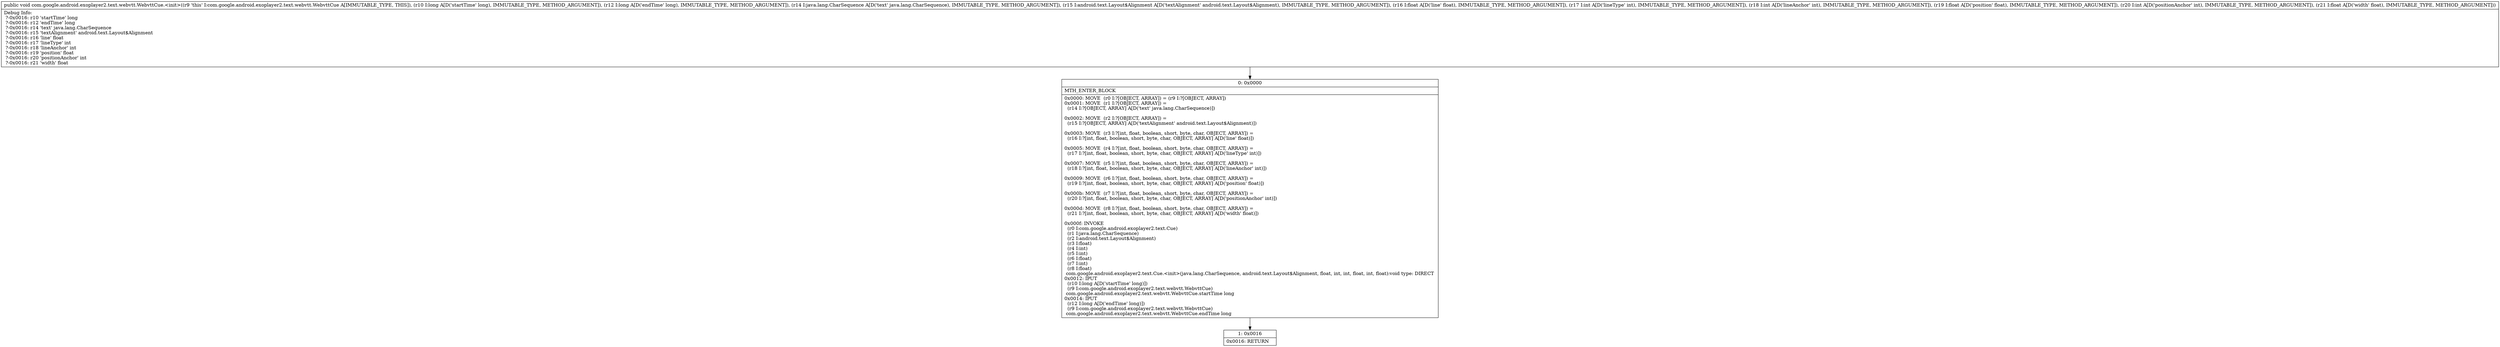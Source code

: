 digraph "CFG forcom.google.android.exoplayer2.text.webvtt.WebvttCue.\<init\>(JJLjava\/lang\/CharSequence;Landroid\/text\/Layout$Alignment;FIIFIF)V" {
Node_0 [shape=record,label="{0\:\ 0x0000|MTH_ENTER_BLOCK\l|0x0000: MOVE  (r0 I:?[OBJECT, ARRAY]) = (r9 I:?[OBJECT, ARRAY]) \l0x0001: MOVE  (r1 I:?[OBJECT, ARRAY]) = \l  (r14 I:?[OBJECT, ARRAY] A[D('text' java.lang.CharSequence)])\l \l0x0002: MOVE  (r2 I:?[OBJECT, ARRAY]) = \l  (r15 I:?[OBJECT, ARRAY] A[D('textAlignment' android.text.Layout$Alignment)])\l \l0x0003: MOVE  (r3 I:?[int, float, boolean, short, byte, char, OBJECT, ARRAY]) = \l  (r16 I:?[int, float, boolean, short, byte, char, OBJECT, ARRAY] A[D('line' float)])\l \l0x0005: MOVE  (r4 I:?[int, float, boolean, short, byte, char, OBJECT, ARRAY]) = \l  (r17 I:?[int, float, boolean, short, byte, char, OBJECT, ARRAY] A[D('lineType' int)])\l \l0x0007: MOVE  (r5 I:?[int, float, boolean, short, byte, char, OBJECT, ARRAY]) = \l  (r18 I:?[int, float, boolean, short, byte, char, OBJECT, ARRAY] A[D('lineAnchor' int)])\l \l0x0009: MOVE  (r6 I:?[int, float, boolean, short, byte, char, OBJECT, ARRAY]) = \l  (r19 I:?[int, float, boolean, short, byte, char, OBJECT, ARRAY] A[D('position' float)])\l \l0x000b: MOVE  (r7 I:?[int, float, boolean, short, byte, char, OBJECT, ARRAY]) = \l  (r20 I:?[int, float, boolean, short, byte, char, OBJECT, ARRAY] A[D('positionAnchor' int)])\l \l0x000d: MOVE  (r8 I:?[int, float, boolean, short, byte, char, OBJECT, ARRAY]) = \l  (r21 I:?[int, float, boolean, short, byte, char, OBJECT, ARRAY] A[D('width' float)])\l \l0x000f: INVOKE  \l  (r0 I:com.google.android.exoplayer2.text.Cue)\l  (r1 I:java.lang.CharSequence)\l  (r2 I:android.text.Layout$Alignment)\l  (r3 I:float)\l  (r4 I:int)\l  (r5 I:int)\l  (r6 I:float)\l  (r7 I:int)\l  (r8 I:float)\l com.google.android.exoplayer2.text.Cue.\<init\>(java.lang.CharSequence, android.text.Layout$Alignment, float, int, int, float, int, float):void type: DIRECT \l0x0012: IPUT  \l  (r10 I:long A[D('startTime' long)])\l  (r9 I:com.google.android.exoplayer2.text.webvtt.WebvttCue)\l com.google.android.exoplayer2.text.webvtt.WebvttCue.startTime long \l0x0014: IPUT  \l  (r12 I:long A[D('endTime' long)])\l  (r9 I:com.google.android.exoplayer2.text.webvtt.WebvttCue)\l com.google.android.exoplayer2.text.webvtt.WebvttCue.endTime long \l}"];
Node_1 [shape=record,label="{1\:\ 0x0016|0x0016: RETURN   \l}"];
MethodNode[shape=record,label="{public void com.google.android.exoplayer2.text.webvtt.WebvttCue.\<init\>((r9 'this' I:com.google.android.exoplayer2.text.webvtt.WebvttCue A[IMMUTABLE_TYPE, THIS]), (r10 I:long A[D('startTime' long), IMMUTABLE_TYPE, METHOD_ARGUMENT]), (r12 I:long A[D('endTime' long), IMMUTABLE_TYPE, METHOD_ARGUMENT]), (r14 I:java.lang.CharSequence A[D('text' java.lang.CharSequence), IMMUTABLE_TYPE, METHOD_ARGUMENT]), (r15 I:android.text.Layout$Alignment A[D('textAlignment' android.text.Layout$Alignment), IMMUTABLE_TYPE, METHOD_ARGUMENT]), (r16 I:float A[D('line' float), IMMUTABLE_TYPE, METHOD_ARGUMENT]), (r17 I:int A[D('lineType' int), IMMUTABLE_TYPE, METHOD_ARGUMENT]), (r18 I:int A[D('lineAnchor' int), IMMUTABLE_TYPE, METHOD_ARGUMENT]), (r19 I:float A[D('position' float), IMMUTABLE_TYPE, METHOD_ARGUMENT]), (r20 I:int A[D('positionAnchor' int), IMMUTABLE_TYPE, METHOD_ARGUMENT]), (r21 I:float A[D('width' float), IMMUTABLE_TYPE, METHOD_ARGUMENT]))  | Debug Info:\l  ?\-0x0016: r10 'startTime' long\l  ?\-0x0016: r12 'endTime' long\l  ?\-0x0016: r14 'text' java.lang.CharSequence\l  ?\-0x0016: r15 'textAlignment' android.text.Layout$Alignment\l  ?\-0x0016: r16 'line' float\l  ?\-0x0016: r17 'lineType' int\l  ?\-0x0016: r18 'lineAnchor' int\l  ?\-0x0016: r19 'position' float\l  ?\-0x0016: r20 'positionAnchor' int\l  ?\-0x0016: r21 'width' float\l}"];
MethodNode -> Node_0;
Node_0 -> Node_1;
}

